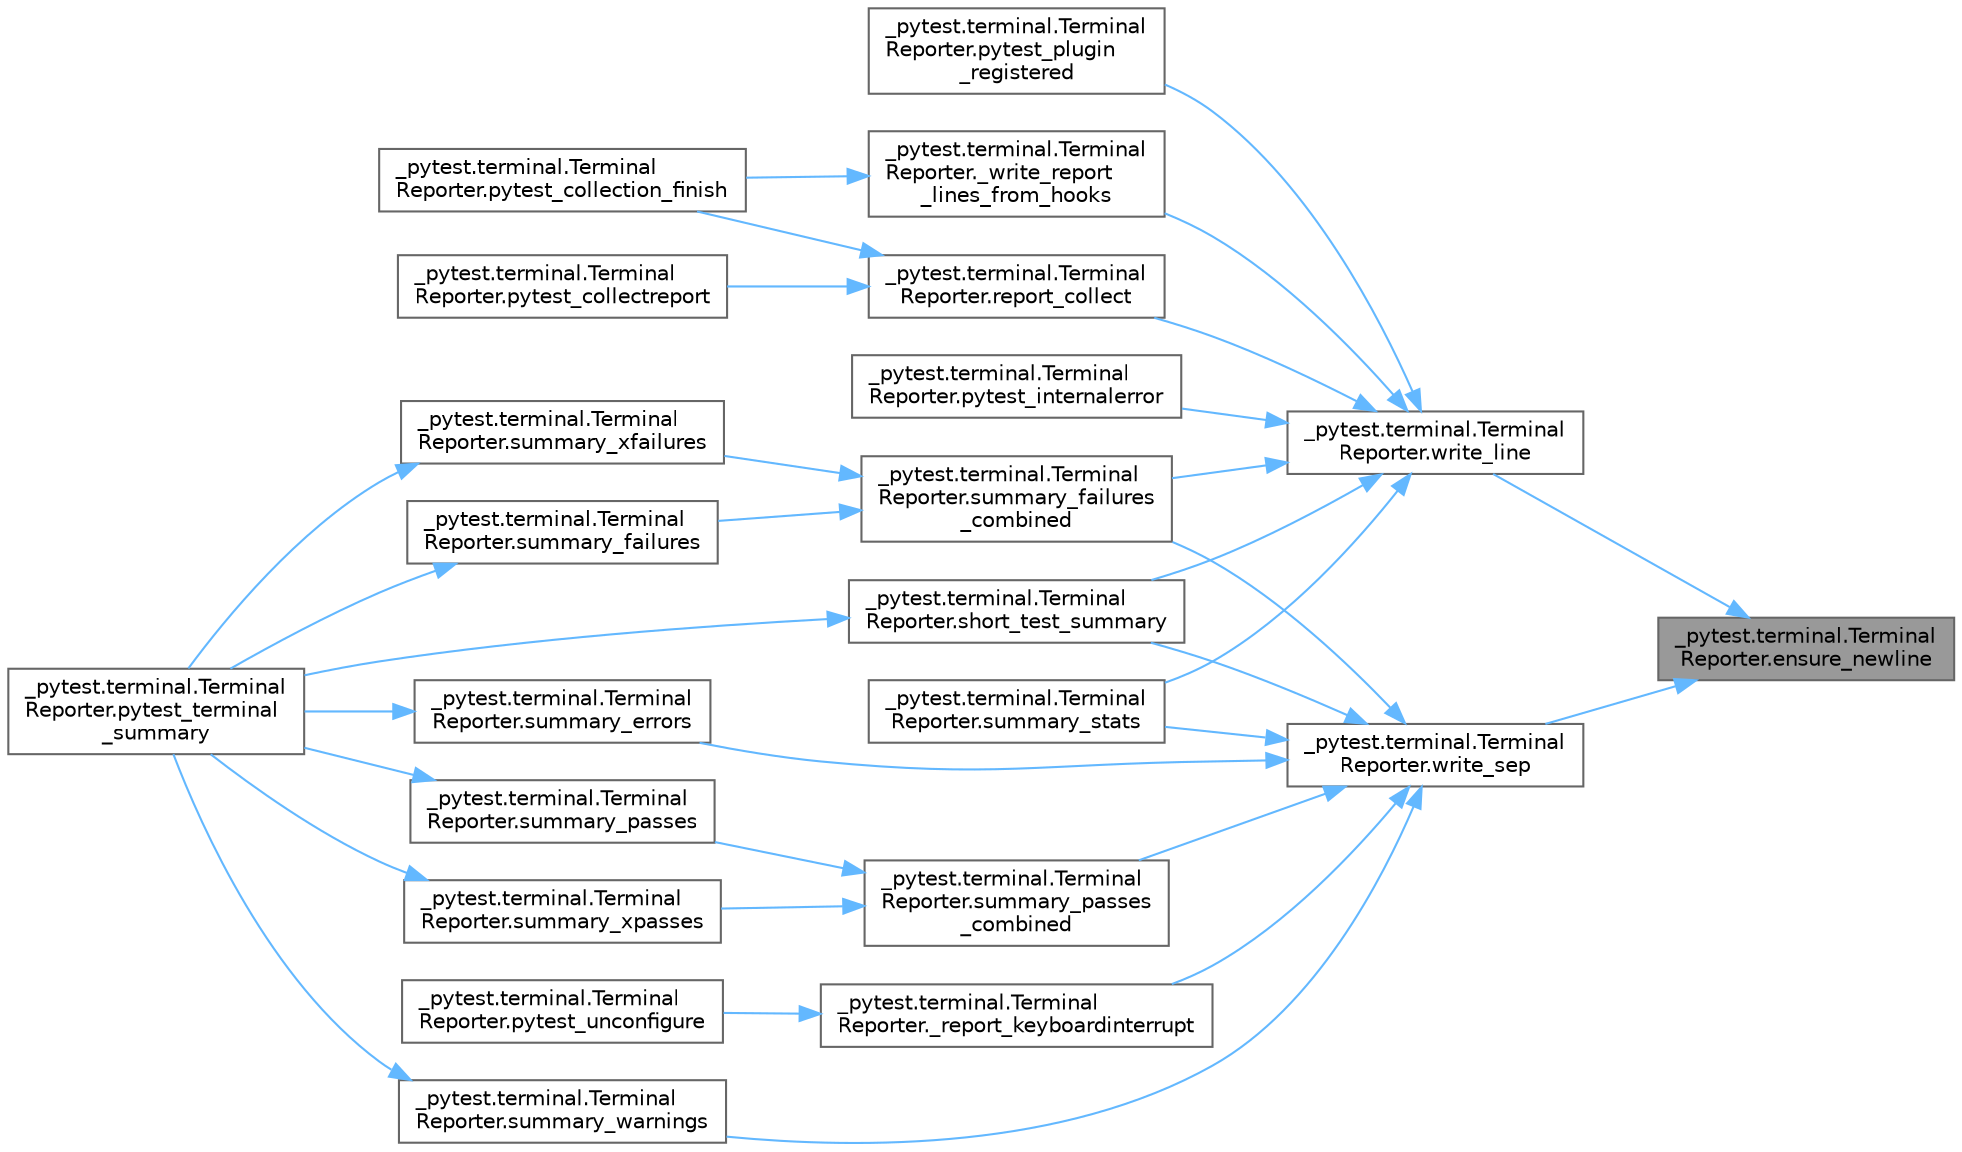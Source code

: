 digraph "_pytest.terminal.TerminalReporter.ensure_newline"
{
 // LATEX_PDF_SIZE
  bgcolor="transparent";
  edge [fontname=Helvetica,fontsize=10,labelfontname=Helvetica,labelfontsize=10];
  node [fontname=Helvetica,fontsize=10,shape=box,height=0.2,width=0.4];
  rankdir="RL";
  Node1 [id="Node000001",label="_pytest.terminal.Terminal\lReporter.ensure_newline",height=0.2,width=0.4,color="gray40", fillcolor="grey60", style="filled", fontcolor="black",tooltip=" "];
  Node1 -> Node2 [id="edge1_Node000001_Node000002",dir="back",color="steelblue1",style="solid",tooltip=" "];
  Node2 [id="Node000002",label="_pytest.terminal.Terminal\lReporter.write_line",height=0.2,width=0.4,color="grey40", fillcolor="white", style="filled",URL="$class__pytest_1_1terminal_1_1_terminal_reporter.html#a0322712c2fc4c8a9660c4cb095ad7b0e",tooltip=" "];
  Node2 -> Node3 [id="edge2_Node000002_Node000003",dir="back",color="steelblue1",style="solid",tooltip=" "];
  Node3 [id="Node000003",label="_pytest.terminal.Terminal\lReporter._write_report\l_lines_from_hooks",height=0.2,width=0.4,color="grey40", fillcolor="white", style="filled",URL="$class__pytest_1_1terminal_1_1_terminal_reporter.html#a2b1b718e6a4add0e471ee91a28884a76",tooltip=" "];
  Node3 -> Node4 [id="edge3_Node000003_Node000004",dir="back",color="steelblue1",style="solid",tooltip=" "];
  Node4 [id="Node000004",label="_pytest.terminal.Terminal\lReporter.pytest_collection_finish",height=0.2,width=0.4,color="grey40", fillcolor="white", style="filled",URL="$class__pytest_1_1terminal_1_1_terminal_reporter.html#a2c87a7764f9882cae4be1b98a4441685",tooltip=" "];
  Node2 -> Node5 [id="edge4_Node000002_Node000005",dir="back",color="steelblue1",style="solid",tooltip=" "];
  Node5 [id="Node000005",label="_pytest.terminal.Terminal\lReporter.pytest_internalerror",height=0.2,width=0.4,color="grey40", fillcolor="white", style="filled",URL="$class__pytest_1_1terminal_1_1_terminal_reporter.html#af6cdeacfcad00b2ad78d6e346dae6288",tooltip=" "];
  Node2 -> Node6 [id="edge5_Node000002_Node000006",dir="back",color="steelblue1",style="solid",tooltip=" "];
  Node6 [id="Node000006",label="_pytest.terminal.Terminal\lReporter.pytest_plugin\l_registered",height=0.2,width=0.4,color="grey40", fillcolor="white", style="filled",URL="$class__pytest_1_1terminal_1_1_terminal_reporter.html#adabf7ddfef8638f75e34a0fd7428f008",tooltip=" "];
  Node2 -> Node7 [id="edge6_Node000002_Node000007",dir="back",color="steelblue1",style="solid",tooltip=" "];
  Node7 [id="Node000007",label="_pytest.terminal.Terminal\lReporter.report_collect",height=0.2,width=0.4,color="grey40", fillcolor="white", style="filled",URL="$class__pytest_1_1terminal_1_1_terminal_reporter.html#a8aaee1238de041e936a2d65c80d5458b",tooltip=" "];
  Node7 -> Node4 [id="edge7_Node000007_Node000004",dir="back",color="steelblue1",style="solid",tooltip=" "];
  Node7 -> Node8 [id="edge8_Node000007_Node000008",dir="back",color="steelblue1",style="solid",tooltip=" "];
  Node8 [id="Node000008",label="_pytest.terminal.Terminal\lReporter.pytest_collectreport",height=0.2,width=0.4,color="grey40", fillcolor="white", style="filled",URL="$class__pytest_1_1terminal_1_1_terminal_reporter.html#a9eb06df608c4a08d1c831cfc5a405eec",tooltip=" "];
  Node2 -> Node9 [id="edge9_Node000002_Node000009",dir="back",color="steelblue1",style="solid",tooltip=" "];
  Node9 [id="Node000009",label="_pytest.terminal.Terminal\lReporter.short_test_summary",height=0.2,width=0.4,color="grey40", fillcolor="white", style="filled",URL="$class__pytest_1_1terminal_1_1_terminal_reporter.html#a8c001a5e92874023903486aec7a7266d",tooltip=" "];
  Node9 -> Node10 [id="edge10_Node000009_Node000010",dir="back",color="steelblue1",style="solid",tooltip=" "];
  Node10 [id="Node000010",label="_pytest.terminal.Terminal\lReporter.pytest_terminal\l_summary",height=0.2,width=0.4,color="grey40", fillcolor="white", style="filled",URL="$class__pytest_1_1terminal_1_1_terminal_reporter.html#a06c849232bc131c5cd8d4ccbe70d00ca",tooltip=" "];
  Node2 -> Node11 [id="edge11_Node000002_Node000011",dir="back",color="steelblue1",style="solid",tooltip=" "];
  Node11 [id="Node000011",label="_pytest.terminal.Terminal\lReporter.summary_failures\l_combined",height=0.2,width=0.4,color="grey40", fillcolor="white", style="filled",URL="$class__pytest_1_1terminal_1_1_terminal_reporter.html#ad20b949192951f8b34af543cc02e5563",tooltip=" "];
  Node11 -> Node12 [id="edge12_Node000011_Node000012",dir="back",color="steelblue1",style="solid",tooltip=" "];
  Node12 [id="Node000012",label="_pytest.terminal.Terminal\lReporter.summary_failures",height=0.2,width=0.4,color="grey40", fillcolor="white", style="filled",URL="$class__pytest_1_1terminal_1_1_terminal_reporter.html#a9419b1c40e6bd5d57fe0b809c7d62e70",tooltip=" "];
  Node12 -> Node10 [id="edge13_Node000012_Node000010",dir="back",color="steelblue1",style="solid",tooltip=" "];
  Node11 -> Node13 [id="edge14_Node000011_Node000013",dir="back",color="steelblue1",style="solid",tooltip=" "];
  Node13 [id="Node000013",label="_pytest.terminal.Terminal\lReporter.summary_xfailures",height=0.2,width=0.4,color="grey40", fillcolor="white", style="filled",URL="$class__pytest_1_1terminal_1_1_terminal_reporter.html#a4af4c429cb7b7b61b43dfd701cd790c3",tooltip=" "];
  Node13 -> Node10 [id="edge15_Node000013_Node000010",dir="back",color="steelblue1",style="solid",tooltip=" "];
  Node2 -> Node14 [id="edge16_Node000002_Node000014",dir="back",color="steelblue1",style="solid",tooltip=" "];
  Node14 [id="Node000014",label="_pytest.terminal.Terminal\lReporter.summary_stats",height=0.2,width=0.4,color="grey40", fillcolor="white", style="filled",URL="$class__pytest_1_1terminal_1_1_terminal_reporter.html#a571f1b46be6cba0708910a6671572014",tooltip=" "];
  Node1 -> Node15 [id="edge17_Node000001_Node000015",dir="back",color="steelblue1",style="solid",tooltip=" "];
  Node15 [id="Node000015",label="_pytest.terminal.Terminal\lReporter.write_sep",height=0.2,width=0.4,color="grey40", fillcolor="white", style="filled",URL="$class__pytest_1_1terminal_1_1_terminal_reporter.html#aab8812ee24a035bc88a00ef22634921d",tooltip=" "];
  Node15 -> Node16 [id="edge18_Node000015_Node000016",dir="back",color="steelblue1",style="solid",tooltip=" "];
  Node16 [id="Node000016",label="_pytest.terminal.Terminal\lReporter._report_keyboardinterrupt",height=0.2,width=0.4,color="grey40", fillcolor="white", style="filled",URL="$class__pytest_1_1terminal_1_1_terminal_reporter.html#abbfe02c44dbb86ef01dd069424656b22",tooltip=" "];
  Node16 -> Node17 [id="edge19_Node000016_Node000017",dir="back",color="steelblue1",style="solid",tooltip=" "];
  Node17 [id="Node000017",label="_pytest.terminal.Terminal\lReporter.pytest_unconfigure",height=0.2,width=0.4,color="grey40", fillcolor="white", style="filled",URL="$class__pytest_1_1terminal_1_1_terminal_reporter.html#a9d6ff8c1ccf9ad01fc76460320021afd",tooltip=" "];
  Node15 -> Node9 [id="edge20_Node000015_Node000009",dir="back",color="steelblue1",style="solid",tooltip=" "];
  Node15 -> Node18 [id="edge21_Node000015_Node000018",dir="back",color="steelblue1",style="solid",tooltip=" "];
  Node18 [id="Node000018",label="_pytest.terminal.Terminal\lReporter.summary_errors",height=0.2,width=0.4,color="grey40", fillcolor="white", style="filled",URL="$class__pytest_1_1terminal_1_1_terminal_reporter.html#a9fd38b34c2cca8e4a2d19bfffc6141c8",tooltip=" "];
  Node18 -> Node10 [id="edge22_Node000018_Node000010",dir="back",color="steelblue1",style="solid",tooltip=" "];
  Node15 -> Node11 [id="edge23_Node000015_Node000011",dir="back",color="steelblue1",style="solid",tooltip=" "];
  Node15 -> Node19 [id="edge24_Node000015_Node000019",dir="back",color="steelblue1",style="solid",tooltip=" "];
  Node19 [id="Node000019",label="_pytest.terminal.Terminal\lReporter.summary_passes\l_combined",height=0.2,width=0.4,color="grey40", fillcolor="white", style="filled",URL="$class__pytest_1_1terminal_1_1_terminal_reporter.html#a780d88276e9e69e02425ada65dcf79ae",tooltip=" "];
  Node19 -> Node20 [id="edge25_Node000019_Node000020",dir="back",color="steelblue1",style="solid",tooltip=" "];
  Node20 [id="Node000020",label="_pytest.terminal.Terminal\lReporter.summary_passes",height=0.2,width=0.4,color="grey40", fillcolor="white", style="filled",URL="$class__pytest_1_1terminal_1_1_terminal_reporter.html#a5815eeed8b4401071e74c9817e4cafaf",tooltip=" "];
  Node20 -> Node10 [id="edge26_Node000020_Node000010",dir="back",color="steelblue1",style="solid",tooltip=" "];
  Node19 -> Node21 [id="edge27_Node000019_Node000021",dir="back",color="steelblue1",style="solid",tooltip=" "];
  Node21 [id="Node000021",label="_pytest.terminal.Terminal\lReporter.summary_xpasses",height=0.2,width=0.4,color="grey40", fillcolor="white", style="filled",URL="$class__pytest_1_1terminal_1_1_terminal_reporter.html#acb8487d12af0188f8e0b371292869663",tooltip=" "];
  Node21 -> Node10 [id="edge28_Node000021_Node000010",dir="back",color="steelblue1",style="solid",tooltip=" "];
  Node15 -> Node14 [id="edge29_Node000015_Node000014",dir="back",color="steelblue1",style="solid",tooltip=" "];
  Node15 -> Node22 [id="edge30_Node000015_Node000022",dir="back",color="steelblue1",style="solid",tooltip=" "];
  Node22 [id="Node000022",label="_pytest.terminal.Terminal\lReporter.summary_warnings",height=0.2,width=0.4,color="grey40", fillcolor="white", style="filled",URL="$class__pytest_1_1terminal_1_1_terminal_reporter.html#ab38e9ef52dac13098631b68fe781371f",tooltip=" "];
  Node22 -> Node10 [id="edge31_Node000022_Node000010",dir="back",color="steelblue1",style="solid",tooltip=" "];
}
